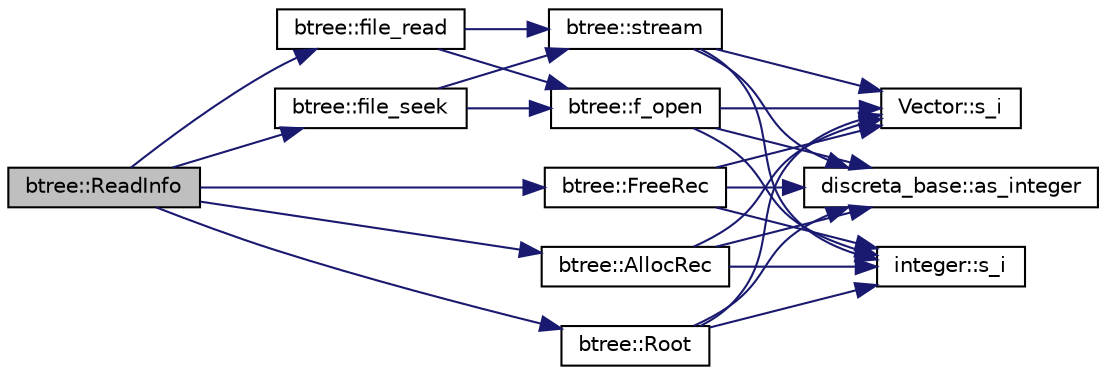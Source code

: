 digraph "btree::ReadInfo"
{
  edge [fontname="Helvetica",fontsize="10",labelfontname="Helvetica",labelfontsize="10"];
  node [fontname="Helvetica",fontsize="10",shape=record];
  rankdir="LR";
  Node3325 [label="btree::ReadInfo",height=0.2,width=0.4,color="black", fillcolor="grey75", style="filled", fontcolor="black"];
  Node3325 -> Node3326 [color="midnightblue",fontsize="10",style="solid",fontname="Helvetica"];
  Node3326 [label="btree::file_seek",height=0.2,width=0.4,color="black", fillcolor="white", style="filled",URL="$dd/db0/classbtree.html#a829c985973c7c164fda2d81398e13504"];
  Node3326 -> Node3327 [color="midnightblue",fontsize="10",style="solid",fontname="Helvetica"];
  Node3327 [label="btree::f_open",height=0.2,width=0.4,color="black", fillcolor="white", style="filled",URL="$dd/db0/classbtree.html#a192d74607f02ea8e0ad631d6e6fd6704"];
  Node3327 -> Node3328 [color="midnightblue",fontsize="10",style="solid",fontname="Helvetica"];
  Node3328 [label="Vector::s_i",height=0.2,width=0.4,color="black", fillcolor="white", style="filled",URL="$d5/db2/class_vector.html#a1c4fe1752523df8119f70dd550244871"];
  Node3327 -> Node3329 [color="midnightblue",fontsize="10",style="solid",fontname="Helvetica"];
  Node3329 [label="discreta_base::as_integer",height=0.2,width=0.4,color="black", fillcolor="white", style="filled",URL="$d7/d71/classdiscreta__base.html#a00d7691eaf874fd283d942692fe8dd26"];
  Node3327 -> Node3330 [color="midnightblue",fontsize="10",style="solid",fontname="Helvetica"];
  Node3330 [label="integer::s_i",height=0.2,width=0.4,color="black", fillcolor="white", style="filled",URL="$d0/de5/classinteger.html#adf28e9f94d4c844adaa950deeb80b904"];
  Node3326 -> Node3331 [color="midnightblue",fontsize="10",style="solid",fontname="Helvetica"];
  Node3331 [label="btree::stream",height=0.2,width=0.4,color="black", fillcolor="white", style="filled",URL="$dd/db0/classbtree.html#af99e68df8c3674b7d77ed80a8bbcffac"];
  Node3331 -> Node3328 [color="midnightblue",fontsize="10",style="solid",fontname="Helvetica"];
  Node3331 -> Node3329 [color="midnightblue",fontsize="10",style="solid",fontname="Helvetica"];
  Node3331 -> Node3330 [color="midnightblue",fontsize="10",style="solid",fontname="Helvetica"];
  Node3325 -> Node3332 [color="midnightblue",fontsize="10",style="solid",fontname="Helvetica"];
  Node3332 [label="btree::file_read",height=0.2,width=0.4,color="black", fillcolor="white", style="filled",URL="$dd/db0/classbtree.html#ab0b9bbc01c3d3836048934e90aec5f6c"];
  Node3332 -> Node3327 [color="midnightblue",fontsize="10",style="solid",fontname="Helvetica"];
  Node3332 -> Node3331 [color="midnightblue",fontsize="10",style="solid",fontname="Helvetica"];
  Node3325 -> Node3333 [color="midnightblue",fontsize="10",style="solid",fontname="Helvetica"];
  Node3333 [label="btree::FreeRec",height=0.2,width=0.4,color="black", fillcolor="white", style="filled",URL="$dd/db0/classbtree.html#a2ca35526158f016e569c53c411b5fb50"];
  Node3333 -> Node3328 [color="midnightblue",fontsize="10",style="solid",fontname="Helvetica"];
  Node3333 -> Node3329 [color="midnightblue",fontsize="10",style="solid",fontname="Helvetica"];
  Node3333 -> Node3330 [color="midnightblue",fontsize="10",style="solid",fontname="Helvetica"];
  Node3325 -> Node3334 [color="midnightblue",fontsize="10",style="solid",fontname="Helvetica"];
  Node3334 [label="btree::AllocRec",height=0.2,width=0.4,color="black", fillcolor="white", style="filled",URL="$dd/db0/classbtree.html#adfd0217cbd0386bed9231810d581044b"];
  Node3334 -> Node3328 [color="midnightblue",fontsize="10",style="solid",fontname="Helvetica"];
  Node3334 -> Node3329 [color="midnightblue",fontsize="10",style="solid",fontname="Helvetica"];
  Node3334 -> Node3330 [color="midnightblue",fontsize="10",style="solid",fontname="Helvetica"];
  Node3325 -> Node3335 [color="midnightblue",fontsize="10",style="solid",fontname="Helvetica"];
  Node3335 [label="btree::Root",height=0.2,width=0.4,color="black", fillcolor="white", style="filled",URL="$dd/db0/classbtree.html#a2fd65be715ab94bf4a764c4f582a642b"];
  Node3335 -> Node3328 [color="midnightblue",fontsize="10",style="solid",fontname="Helvetica"];
  Node3335 -> Node3329 [color="midnightblue",fontsize="10",style="solid",fontname="Helvetica"];
  Node3335 -> Node3330 [color="midnightblue",fontsize="10",style="solid",fontname="Helvetica"];
}
